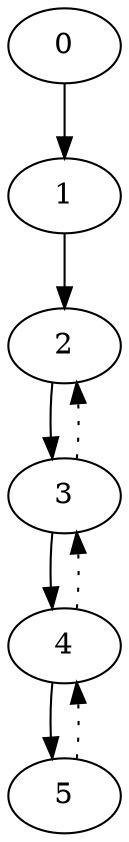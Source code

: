 Digraph G {
0->1;
1->2;
2->3;
3->4;
3->2[style=dotted];
4->5;
4->3[style=dotted];
5->4[style=dotted];
}
